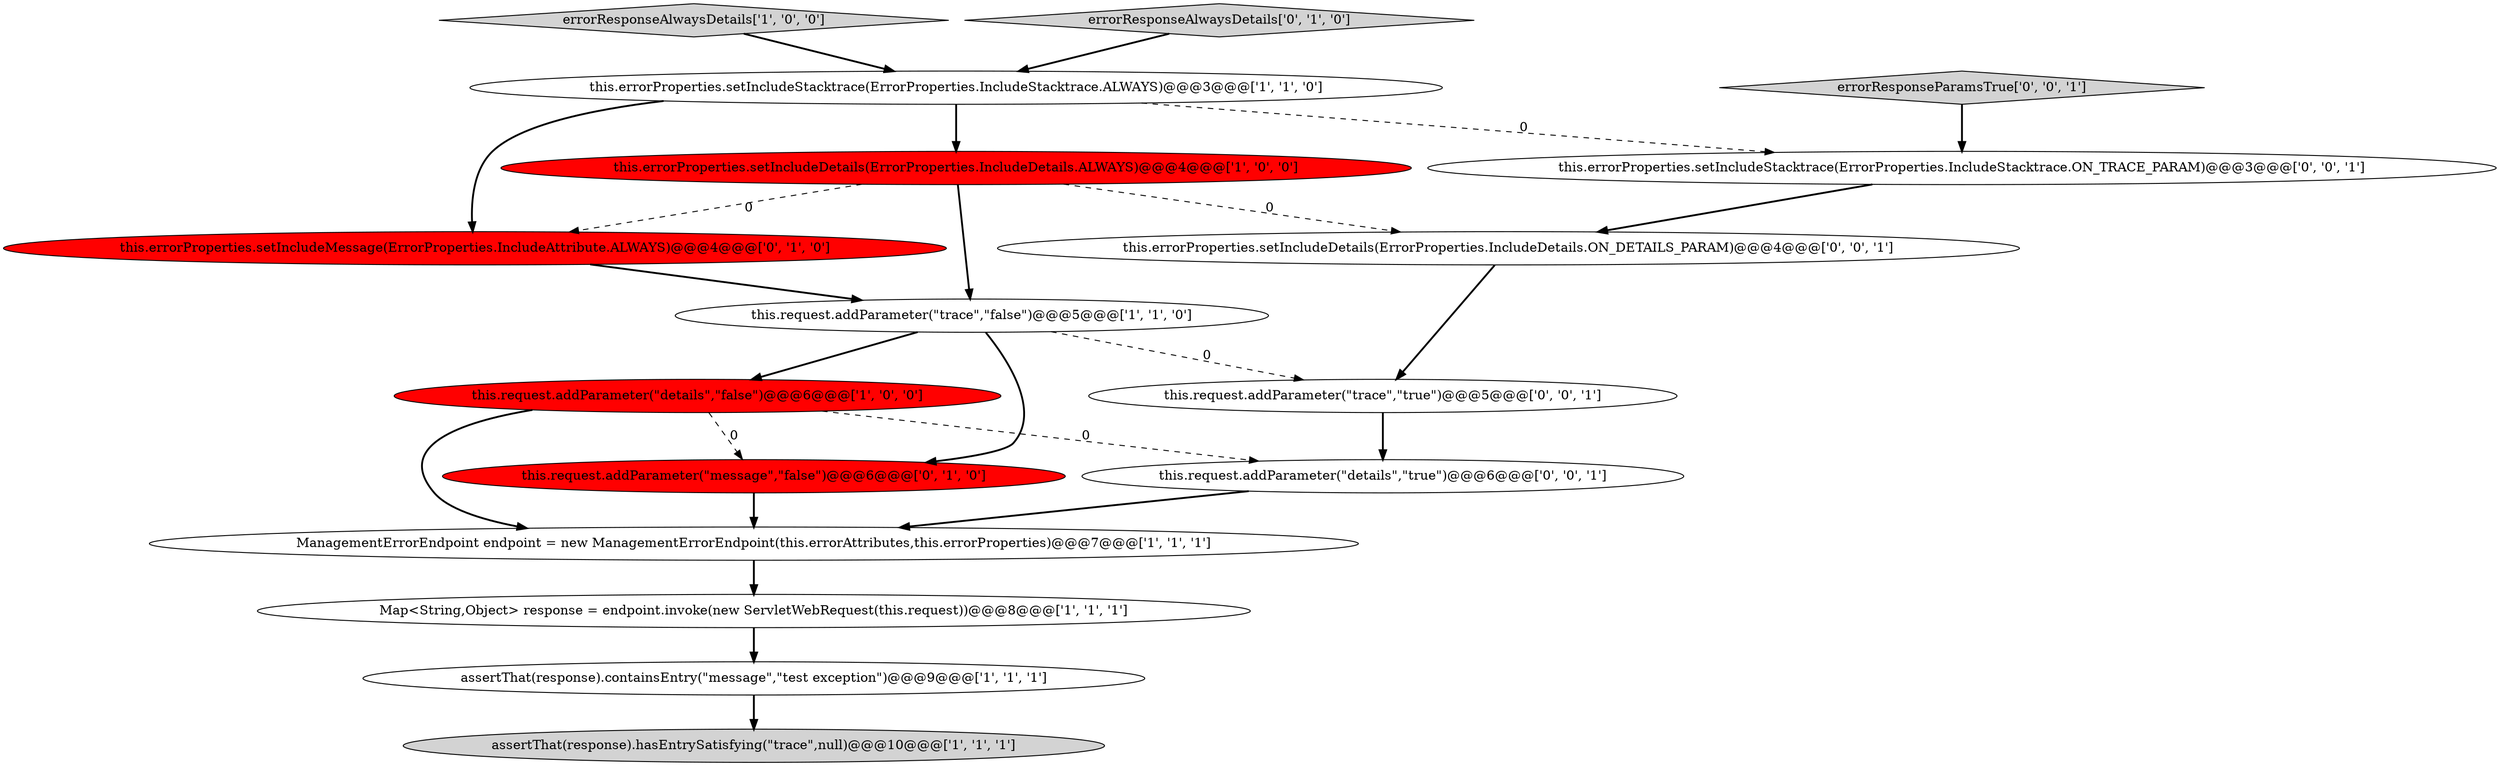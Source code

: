 digraph {
5 [style = filled, label = "this.request.addParameter(\"trace\",\"false\")@@@5@@@['1', '1', '0']", fillcolor = white, shape = ellipse image = "AAA0AAABBB1BBB"];
2 [style = filled, label = "ManagementErrorEndpoint endpoint = new ManagementErrorEndpoint(this.errorAttributes,this.errorProperties)@@@7@@@['1', '1', '1']", fillcolor = white, shape = ellipse image = "AAA0AAABBB1BBB"];
3 [style = filled, label = "assertThat(response).containsEntry(\"message\",\"test exception\")@@@9@@@['1', '1', '1']", fillcolor = white, shape = ellipse image = "AAA0AAABBB1BBB"];
4 [style = filled, label = "errorResponseAlwaysDetails['1', '0', '0']", fillcolor = lightgray, shape = diamond image = "AAA0AAABBB1BBB"];
0 [style = filled, label = "this.errorProperties.setIncludeStacktrace(ErrorProperties.IncludeStacktrace.ALWAYS)@@@3@@@['1', '1', '0']", fillcolor = white, shape = ellipse image = "AAA0AAABBB1BBB"];
15 [style = filled, label = "this.errorProperties.setIncludeStacktrace(ErrorProperties.IncludeStacktrace.ON_TRACE_PARAM)@@@3@@@['0', '0', '1']", fillcolor = white, shape = ellipse image = "AAA0AAABBB3BBB"];
16 [style = filled, label = "this.request.addParameter(\"trace\",\"true\")@@@5@@@['0', '0', '1']", fillcolor = white, shape = ellipse image = "AAA0AAABBB3BBB"];
6 [style = filled, label = "this.errorProperties.setIncludeDetails(ErrorProperties.IncludeDetails.ALWAYS)@@@4@@@['1', '0', '0']", fillcolor = red, shape = ellipse image = "AAA1AAABBB1BBB"];
7 [style = filled, label = "assertThat(response).hasEntrySatisfying(\"trace\",null)@@@10@@@['1', '1', '1']", fillcolor = lightgray, shape = ellipse image = "AAA0AAABBB1BBB"];
1 [style = filled, label = "this.request.addParameter(\"details\",\"false\")@@@6@@@['1', '0', '0']", fillcolor = red, shape = ellipse image = "AAA1AAABBB1BBB"];
8 [style = filled, label = "Map<String,Object> response = endpoint.invoke(new ServletWebRequest(this.request))@@@8@@@['1', '1', '1']", fillcolor = white, shape = ellipse image = "AAA0AAABBB1BBB"];
11 [style = filled, label = "this.errorProperties.setIncludeMessage(ErrorProperties.IncludeAttribute.ALWAYS)@@@4@@@['0', '1', '0']", fillcolor = red, shape = ellipse image = "AAA1AAABBB2BBB"];
14 [style = filled, label = "this.request.addParameter(\"details\",\"true\")@@@6@@@['0', '0', '1']", fillcolor = white, shape = ellipse image = "AAA0AAABBB3BBB"];
12 [style = filled, label = "errorResponseParamsTrue['0', '0', '1']", fillcolor = lightgray, shape = diamond image = "AAA0AAABBB3BBB"];
9 [style = filled, label = "errorResponseAlwaysDetails['0', '1', '0']", fillcolor = lightgray, shape = diamond image = "AAA0AAABBB2BBB"];
13 [style = filled, label = "this.errorProperties.setIncludeDetails(ErrorProperties.IncludeDetails.ON_DETAILS_PARAM)@@@4@@@['0', '0', '1']", fillcolor = white, shape = ellipse image = "AAA0AAABBB3BBB"];
10 [style = filled, label = "this.request.addParameter(\"message\",\"false\")@@@6@@@['0', '1', '0']", fillcolor = red, shape = ellipse image = "AAA1AAABBB2BBB"];
5->10 [style = bold, label=""];
15->13 [style = bold, label=""];
9->0 [style = bold, label=""];
1->14 [style = dashed, label="0"];
0->6 [style = bold, label=""];
6->11 [style = dashed, label="0"];
8->3 [style = bold, label=""];
12->15 [style = bold, label=""];
0->15 [style = dashed, label="0"];
0->11 [style = bold, label=""];
1->10 [style = dashed, label="0"];
13->16 [style = bold, label=""];
4->0 [style = bold, label=""];
5->16 [style = dashed, label="0"];
5->1 [style = bold, label=""];
6->5 [style = bold, label=""];
11->5 [style = bold, label=""];
6->13 [style = dashed, label="0"];
3->7 [style = bold, label=""];
16->14 [style = bold, label=""];
10->2 [style = bold, label=""];
1->2 [style = bold, label=""];
14->2 [style = bold, label=""];
2->8 [style = bold, label=""];
}
